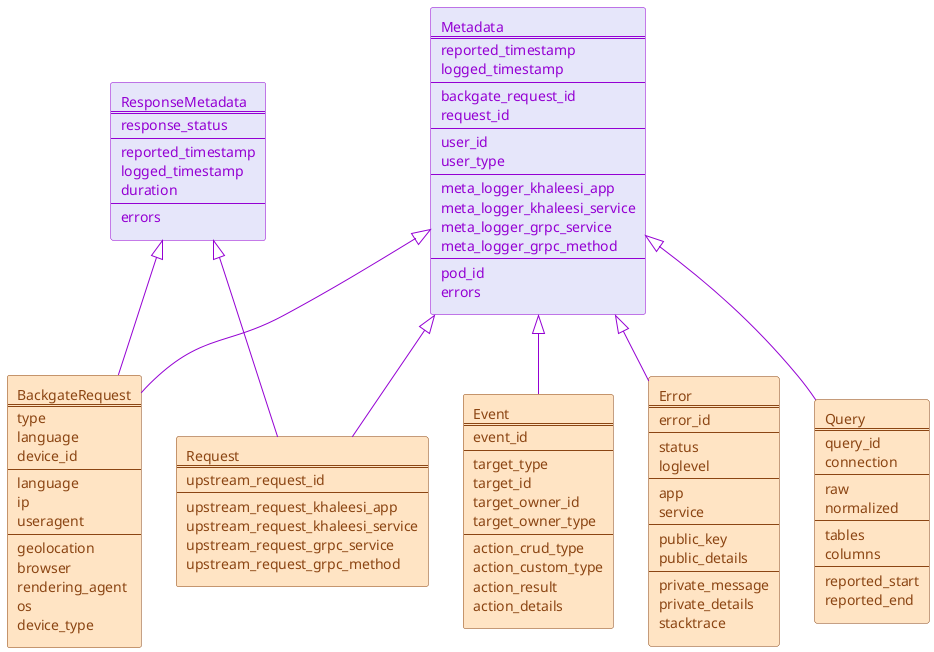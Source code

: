 @startuml
' ********************************************* STYLE **********************************************
<style>
agent {
  BackgroundColor lavender
  LineColor darkviolet
  FontColor darkviolet
}
rectangle {
  BackgroundColor bisque
  LineColor saddlebrown
  FontColor saddlebrown
}
</style>

' ******************************************** OBJECTS *********************************************
agent metadata[
  Metadata
  ====
  reported_timestamp
  logged_timestamp
  ----
  backgate_request_id
  request_id
  ----
  user_id
  user_type
  ----
  meta_logger_khaleesi_app
  meta_logger_khaleesi_service
  meta_logger_grpc_service
  meta_logger_grpc_method
  ----
  pod_id
  errors
]

agent response [
  ResponseMetadata
  ====
  response_status
  ----
  reported_timestamp
  logged_timestamp
  duration
  ----
  errors
]

rectangle event [
  Event
  ====
  event_id
  ----
  target_type
  target_id
  target_owner_id
  target_owner_type
  ----
  action_crud_type
  action_custom_type
  action_result
  action_details
]
rectangle request [
  Request
  ====
  upstream_request_id
  ----
  upstream_request_khaleesi_app
  upstream_request_khaleesi_service
  upstream_request_grpc_service
  upstream_request_grpc_method
]
rectangle backgate_request [
  BackgateRequest
  ====
  type
  language
  device_id
  ----
  language
  ip
  useragent
  ----
  geolocation
  browser
  rendering_agent
  os
  device_type
]

rectangle error [
  Error
  ====
  error_id
  ----
  status
  loglevel
  ----
  app
  service
  ----
  public_key
  public_details
  ----
  private_message
  private_details
  stacktrace
]
rectangle query [
  Query
  ====
  query_id
  connection
  ----
  raw
  normalized
  ----
  tables
  columns
  ----
  reported_start
  reported_end
]

' ******************************************* RELATIONS ********************************************
metadata ^-- event            #darkviolet;text:darkviolet
metadata ^-- request          #darkviolet;text:darkviolet
metadata ^-- backgate_request #darkviolet;text:darkviolet
metadata ^-- query            #darkviolet;text:darkviolet
metadata ^-- error            #darkviolet;text:darkviolet

response ^-- request          #darkviolet;text:darkviolet
response ^-- backgate_request #darkviolet;text:darkviolet

@enduml